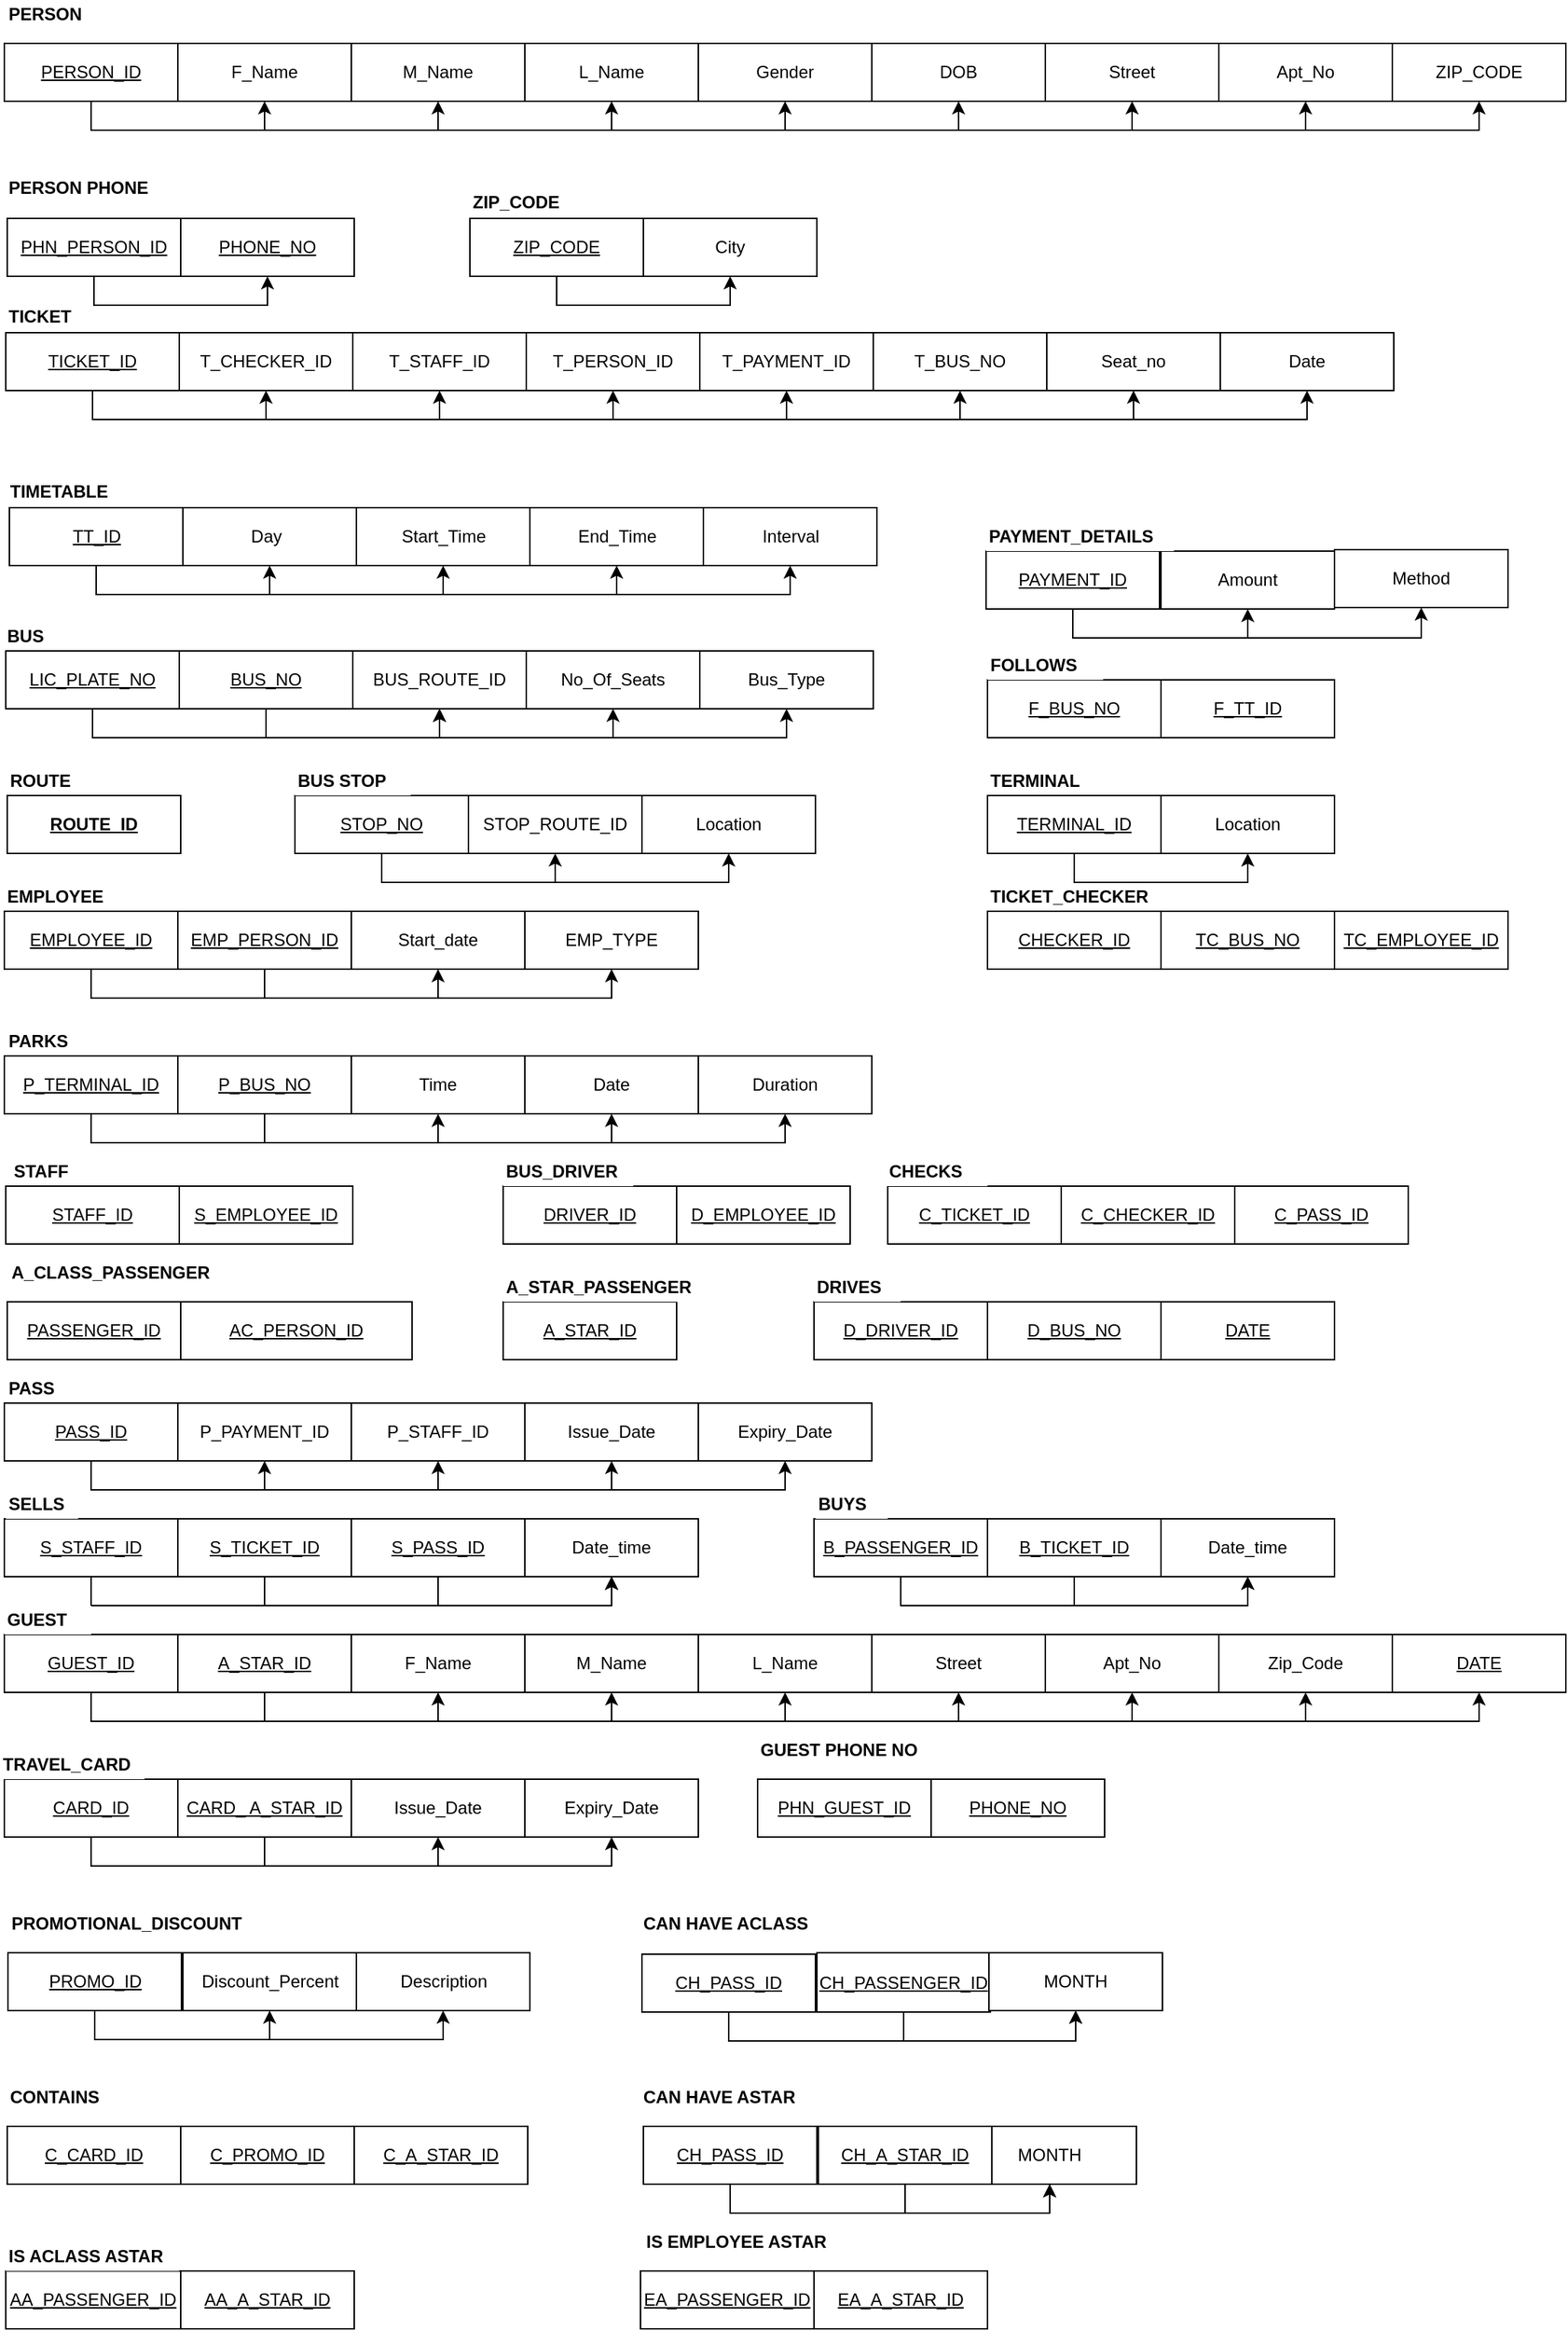 <mxfile version="15.9.1" type="google"><diagram id="pSgGivLrZVacOIzGKeqV" name="Page-1"><mxGraphModel dx="946" dy="1746" grid="1" gridSize="10" guides="1" tooltips="1" connect="1" arrows="1" fold="1" page="1" pageScale="1" pageWidth="850" pageHeight="1100" math="0" shadow="0"><root><mxCell id="0"/><mxCell id="1" parent="0"/><mxCell id="BoG3sCU41uk9Ap2jwK13-1" style="edgeStyle=orthogonalEdgeStyle;rounded=0;orthogonalLoop=1;jettySize=auto;html=1;exitX=0.5;exitY=1;exitDx=0;exitDy=0;entryX=0.5;entryY=1;entryDx=0;entryDy=0;" edge="1" parent="1" source="Aq1FGEyEWM6wn0gCXYSe-9" target="Aq1FGEyEWM6wn0gCXYSe-10"><mxGeometry relative="1" as="geometry"/></mxCell><mxCell id="BoG3sCU41uk9Ap2jwK13-2" style="edgeStyle=orthogonalEdgeStyle;rounded=0;orthogonalLoop=1;jettySize=auto;html=1;exitX=0.5;exitY=1;exitDx=0;exitDy=0;entryX=0.5;entryY=1;entryDx=0;entryDy=0;" edge="1" parent="1" source="Aq1FGEyEWM6wn0gCXYSe-9" target="Aq1FGEyEWM6wn0gCXYSe-11"><mxGeometry relative="1" as="geometry"/></mxCell><mxCell id="BoG3sCU41uk9Ap2jwK13-3" style="edgeStyle=orthogonalEdgeStyle;rounded=0;orthogonalLoop=1;jettySize=auto;html=1;exitX=0.5;exitY=1;exitDx=0;exitDy=0;entryX=0.5;entryY=1;entryDx=0;entryDy=0;" edge="1" parent="1" source="Aq1FGEyEWM6wn0gCXYSe-9" target="Aq1FGEyEWM6wn0gCXYSe-12"><mxGeometry relative="1" as="geometry"/></mxCell><mxCell id="BoG3sCU41uk9Ap2jwK13-4" style="edgeStyle=orthogonalEdgeStyle;rounded=0;orthogonalLoop=1;jettySize=auto;html=1;exitX=0.5;exitY=1;exitDx=0;exitDy=0;entryX=0.5;entryY=1;entryDx=0;entryDy=0;" edge="1" parent="1" source="Aq1FGEyEWM6wn0gCXYSe-9" target="Aq1FGEyEWM6wn0gCXYSe-13"><mxGeometry relative="1" as="geometry"/></mxCell><mxCell id="BoG3sCU41uk9Ap2jwK13-5" style="edgeStyle=orthogonalEdgeStyle;rounded=0;orthogonalLoop=1;jettySize=auto;html=1;exitX=0.5;exitY=1;exitDx=0;exitDy=0;entryX=0.5;entryY=1;entryDx=0;entryDy=0;" edge="1" parent="1" source="Aq1FGEyEWM6wn0gCXYSe-9" target="Aq1FGEyEWM6wn0gCXYSe-14"><mxGeometry relative="1" as="geometry"/></mxCell><mxCell id="BoG3sCU41uk9Ap2jwK13-6" style="edgeStyle=orthogonalEdgeStyle;rounded=0;orthogonalLoop=1;jettySize=auto;html=1;exitX=0.5;exitY=1;exitDx=0;exitDy=0;entryX=0.5;entryY=1;entryDx=0;entryDy=0;" edge="1" parent="1" source="Aq1FGEyEWM6wn0gCXYSe-9" target="Aq1FGEyEWM6wn0gCXYSe-16"><mxGeometry relative="1" as="geometry"/></mxCell><mxCell id="BoG3sCU41uk9Ap2jwK13-7" style="edgeStyle=orthogonalEdgeStyle;rounded=0;orthogonalLoop=1;jettySize=auto;html=1;exitX=0.5;exitY=1;exitDx=0;exitDy=0;entryX=0.5;entryY=1;entryDx=0;entryDy=0;" edge="1" parent="1" source="Aq1FGEyEWM6wn0gCXYSe-9" target="Aq1FGEyEWM6wn0gCXYSe-17"><mxGeometry relative="1" as="geometry"/></mxCell><mxCell id="Aq1FGEyEWM6wn0gCXYSe-9" value="&lt;u&gt;PERSON_ID&lt;/u&gt;" style="rounded=0;whiteSpace=wrap;html=1;fillColor=default;strokeColor=default;fontColor=default;" parent="1" vertex="1"><mxGeometry x="80" y="-80" width="120" height="40" as="geometry"/></mxCell><mxCell id="Aq1FGEyEWM6wn0gCXYSe-10" value="F_Name" style="rounded=0;whiteSpace=wrap;html=1;" parent="1" vertex="1"><mxGeometry x="200" y="-80" width="120" height="40" as="geometry"/></mxCell><mxCell id="Aq1FGEyEWM6wn0gCXYSe-11" value="&lt;span&gt;M_Name&lt;/span&gt;" style="rounded=0;whiteSpace=wrap;html=1;" parent="1" vertex="1"><mxGeometry x="320" y="-80" width="120" height="40" as="geometry"/></mxCell><mxCell id="Aq1FGEyEWM6wn0gCXYSe-12" value="&lt;span&gt;L_Name&lt;/span&gt;" style="rounded=0;whiteSpace=wrap;html=1;" parent="1" vertex="1"><mxGeometry x="440" y="-80" width="120" height="40" as="geometry"/></mxCell><mxCell id="Aq1FGEyEWM6wn0gCXYSe-13" value="Gender" style="rounded=0;whiteSpace=wrap;html=1;" parent="1" vertex="1"><mxGeometry x="560" y="-80" width="120" height="40" as="geometry"/></mxCell><mxCell id="Aq1FGEyEWM6wn0gCXYSe-14" value="DOB" style="rounded=0;whiteSpace=wrap;html=1;" parent="1" vertex="1"><mxGeometry x="680" y="-80" width="120" height="40" as="geometry"/></mxCell><mxCell id="Aq1FGEyEWM6wn0gCXYSe-15" value="&lt;b&gt;PERSON&lt;/b&gt;" style="text;html=1;align=left;verticalAlign=middle;resizable=0;points=[];autosize=1;strokeColor=none;fillColor=none;fontColor=default;" parent="1" vertex="1"><mxGeometry x="81" y="-110" width="70" height="20" as="geometry"/></mxCell><mxCell id="Aq1FGEyEWM6wn0gCXYSe-16" value="Street" style="rounded=0;whiteSpace=wrap;html=1;" parent="1" vertex="1"><mxGeometry x="800" y="-80" width="120" height="40" as="geometry"/></mxCell><mxCell id="Aq1FGEyEWM6wn0gCXYSe-17" value="Apt_No" style="rounded=0;whiteSpace=wrap;html=1;" parent="1" vertex="1"><mxGeometry x="920" y="-80" width="120" height="40" as="geometry"/></mxCell><mxCell id="Aq1FGEyEWM6wn0gCXYSe-18" value="City" style="rounded=0;whiteSpace=wrap;html=1;" parent="1" vertex="1"><mxGeometry x="522" y="41" width="120" height="40" as="geometry"/></mxCell><mxCell id="BoG3sCU41uk9Ap2jwK13-11" style="edgeStyle=orthogonalEdgeStyle;rounded=0;orthogonalLoop=1;jettySize=auto;html=1;exitX=0.5;exitY=1;exitDx=0;exitDy=0;entryX=0.5;entryY=1;entryDx=0;entryDy=0;" edge="1" parent="1" source="Aq1FGEyEWM6wn0gCXYSe-20" target="Aq1FGEyEWM6wn0gCXYSe-18"><mxGeometry relative="1" as="geometry"/></mxCell><mxCell id="Aq1FGEyEWM6wn0gCXYSe-20" value="&lt;u&gt;ZIP_CODE&lt;/u&gt;" style="rounded=0;whiteSpace=wrap;html=1;" parent="1" vertex="1"><mxGeometry x="402" y="41" width="120" height="40" as="geometry"/></mxCell><mxCell id="BoG3sCU41uk9Ap2jwK13-12" style="edgeStyle=orthogonalEdgeStyle;rounded=0;orthogonalLoop=1;jettySize=auto;html=1;exitX=0.5;exitY=1;exitDx=0;exitDy=0;entryX=0.5;entryY=1;entryDx=0;entryDy=0;" edge="1" parent="1" source="Aq1FGEyEWM6wn0gCXYSe-26" target="Aq1FGEyEWM6wn0gCXYSe-40"><mxGeometry relative="1" as="geometry"/></mxCell><mxCell id="BoG3sCU41uk9Ap2jwK13-13" style="edgeStyle=orthogonalEdgeStyle;rounded=0;orthogonalLoop=1;jettySize=auto;html=1;exitX=0.5;exitY=1;exitDx=0;exitDy=0;entryX=0.5;entryY=1;entryDx=0;entryDy=0;" edge="1" parent="1" source="Aq1FGEyEWM6wn0gCXYSe-26" target="Aq1FGEyEWM6wn0gCXYSe-46"><mxGeometry relative="1" as="geometry"/></mxCell><mxCell id="BoG3sCU41uk9Ap2jwK13-14" style="edgeStyle=orthogonalEdgeStyle;rounded=0;orthogonalLoop=1;jettySize=auto;html=1;exitX=0.5;exitY=1;exitDx=0;exitDy=0;entryX=0.5;entryY=1;entryDx=0;entryDy=0;" edge="1" parent="1" source="Aq1FGEyEWM6wn0gCXYSe-26" target="jUAAEQ4Fa2qsZ0Xb4V-s-13"><mxGeometry relative="1" as="geometry"/></mxCell><mxCell id="BoG3sCU41uk9Ap2jwK13-15" style="edgeStyle=orthogonalEdgeStyle;rounded=0;orthogonalLoop=1;jettySize=auto;html=1;exitX=0.5;exitY=1;exitDx=0;exitDy=0;entryX=0.5;entryY=1;entryDx=0;entryDy=0;" edge="1" parent="1" source="Aq1FGEyEWM6wn0gCXYSe-26" target="Aq1FGEyEWM6wn0gCXYSe-27"><mxGeometry relative="1" as="geometry"/></mxCell><mxCell id="BoG3sCU41uk9Ap2jwK13-16" style="edgeStyle=orthogonalEdgeStyle;rounded=0;orthogonalLoop=1;jettySize=auto;html=1;exitX=0.5;exitY=1;exitDx=0;exitDy=0;entryX=0.5;entryY=1;entryDx=0;entryDy=0;" edge="1" parent="1" source="Aq1FGEyEWM6wn0gCXYSe-26" target="Bdx5hWWCyMdtxgSRA08u-1"><mxGeometry relative="1" as="geometry"/></mxCell><mxCell id="Aq1FGEyEWM6wn0gCXYSe-26" value="&lt;u&gt;TICKET_ID&lt;/u&gt;" style="rounded=0;whiteSpace=wrap;html=1;" parent="1" vertex="1"><mxGeometry x="81" y="120" width="120" height="40" as="geometry"/></mxCell><mxCell id="Aq1FGEyEWM6wn0gCXYSe-27" value="T_PAYMENT_ID" style="rounded=0;whiteSpace=wrap;html=1;" parent="1" vertex="1"><mxGeometry x="561" y="120" width="120" height="40" as="geometry"/></mxCell><mxCell id="Aq1FGEyEWM6wn0gCXYSe-33" value="Seat_no" style="rounded=0;whiteSpace=wrap;html=1;" parent="1" vertex="1"><mxGeometry x="801" y="120" width="120" height="40" as="geometry"/></mxCell><mxCell id="Aq1FGEyEWM6wn0gCXYSe-34" value="&lt;b&gt;TICKET&lt;/b&gt;" style="text;html=1;align=left;verticalAlign=middle;resizable=0;points=[];autosize=1;strokeColor=none;fillColor=none;fontColor=default;" parent="1" vertex="1"><mxGeometry x="81" y="99" width="60" height="20" as="geometry"/></mxCell><mxCell id="Aq1FGEyEWM6wn0gCXYSe-40" value="T_CHECKER_ID" style="rounded=0;whiteSpace=wrap;html=1;fillColor=default;strokeColor=default;fontColor=default;" parent="1" vertex="1"><mxGeometry x="201" y="120" width="120" height="40" as="geometry"/></mxCell><mxCell id="Aq1FGEyEWM6wn0gCXYSe-46" value="T_STAFF_ID" style="rounded=0;whiteSpace=wrap;html=1;" parent="1" vertex="1"><mxGeometry x="321" y="120" width="120" height="40" as="geometry"/></mxCell><mxCell id="BoG3sCU41uk9Ap2jwK13-22" style="edgeStyle=orthogonalEdgeStyle;rounded=0;orthogonalLoop=1;jettySize=auto;html=1;exitX=0.5;exitY=1;exitDx=0;exitDy=0;entryX=0.5;entryY=1;entryDx=0;entryDy=0;" edge="1" parent="1" source="Aq1FGEyEWM6wn0gCXYSe-51" target="Aq1FGEyEWM6wn0gCXYSe-52"><mxGeometry relative="1" as="geometry"/></mxCell><mxCell id="BoG3sCU41uk9Ap2jwK13-23" style="edgeStyle=orthogonalEdgeStyle;rounded=0;orthogonalLoop=1;jettySize=auto;html=1;exitX=0.5;exitY=1;exitDx=0;exitDy=0;entryX=0.5;entryY=1;entryDx=0;entryDy=0;" edge="1" parent="1" source="Aq1FGEyEWM6wn0gCXYSe-51" target="Aq1FGEyEWM6wn0gCXYSe-53"><mxGeometry relative="1" as="geometry"/></mxCell><mxCell id="BoG3sCU41uk9Ap2jwK13-24" style="edgeStyle=orthogonalEdgeStyle;rounded=0;orthogonalLoop=1;jettySize=auto;html=1;exitX=0.5;exitY=1;exitDx=0;exitDy=0;entryX=0.5;entryY=1;entryDx=0;entryDy=0;" edge="1" parent="1" source="Aq1FGEyEWM6wn0gCXYSe-51" target="Aq1FGEyEWM6wn0gCXYSe-54"><mxGeometry relative="1" as="geometry"/></mxCell><mxCell id="BoG3sCU41uk9Ap2jwK13-25" style="edgeStyle=orthogonalEdgeStyle;rounded=0;orthogonalLoop=1;jettySize=auto;html=1;exitX=0.5;exitY=1;exitDx=0;exitDy=0;entryX=0.5;entryY=1;entryDx=0;entryDy=0;" edge="1" parent="1" source="Aq1FGEyEWM6wn0gCXYSe-51" target="Aq1FGEyEWM6wn0gCXYSe-55"><mxGeometry relative="1" as="geometry"/></mxCell><mxCell id="Aq1FGEyEWM6wn0gCXYSe-51" value="&lt;u&gt;TT_ID&lt;/u&gt;" style="rounded=0;whiteSpace=wrap;html=1;" parent="1" vertex="1"><mxGeometry x="83.5" y="241" width="120" height="40" as="geometry"/></mxCell><mxCell id="Aq1FGEyEWM6wn0gCXYSe-52" value="Day&lt;span style=&quot;white-space: pre&quot;&gt;&#9;&lt;/span&gt;" style="rounded=0;whiteSpace=wrap;html=1;" parent="1" vertex="1"><mxGeometry x="203.5" y="241" width="120" height="40" as="geometry"/></mxCell><mxCell id="Aq1FGEyEWM6wn0gCXYSe-53" value="Start_Time" style="rounded=0;whiteSpace=wrap;html=1;" parent="1" vertex="1"><mxGeometry x="323.5" y="241" width="120" height="40" as="geometry"/></mxCell><mxCell id="Aq1FGEyEWM6wn0gCXYSe-54" value="End_Time" style="rounded=0;whiteSpace=wrap;html=1;" parent="1" vertex="1"><mxGeometry x="443.5" y="241" width="120" height="40" as="geometry"/></mxCell><mxCell id="Aq1FGEyEWM6wn0gCXYSe-55" value="Interval" style="rounded=0;whiteSpace=wrap;html=1;" parent="1" vertex="1"><mxGeometry x="563.5" y="241" width="120" height="40" as="geometry"/></mxCell><mxCell id="Aq1FGEyEWM6wn0gCXYSe-56" value="&lt;b&gt;TIMETABLE&lt;/b&gt;" style="text;html=1;align=left;verticalAlign=middle;resizable=0;points=[];autosize=1;strokeColor=none;fillColor=none;fontColor=default;" parent="1" vertex="1"><mxGeometry x="82" y="220" width="80" height="20" as="geometry"/></mxCell><mxCell id="Aq1FGEyEWM6wn0gCXYSe-57" value="&lt;b&gt;&lt;u&gt;ROUTE_ID&lt;/u&gt;&lt;/b&gt;" style="rounded=0;whiteSpace=wrap;html=1;" parent="1" vertex="1"><mxGeometry x="82" y="440" width="120" height="40" as="geometry"/></mxCell><mxCell id="BoG3sCU41uk9Ap2jwK13-32" style="edgeStyle=orthogonalEdgeStyle;rounded=0;orthogonalLoop=1;jettySize=auto;html=1;exitX=0.5;exitY=1;exitDx=0;exitDy=0;entryX=0.5;entryY=1;entryDx=0;entryDy=0;" edge="1" parent="1" source="Aq1FGEyEWM6wn0gCXYSe-60" target="Aq1FGEyEWM6wn0gCXYSe-61"><mxGeometry relative="1" as="geometry"/></mxCell><mxCell id="BoG3sCU41uk9Ap2jwK13-33" style="edgeStyle=orthogonalEdgeStyle;rounded=0;orthogonalLoop=1;jettySize=auto;html=1;exitX=0.5;exitY=1;exitDx=0;exitDy=0;entryX=0.5;entryY=1;entryDx=0;entryDy=0;" edge="1" parent="1" source="Aq1FGEyEWM6wn0gCXYSe-60" target="Aq1FGEyEWM6wn0gCXYSe-64"><mxGeometry relative="1" as="geometry"/></mxCell><mxCell id="Aq1FGEyEWM6wn0gCXYSe-60" value="&lt;u&gt;STOP_NO&lt;/u&gt;" style="rounded=0;whiteSpace=wrap;html=1;fillColor=default;strokeColor=default;fontColor=default;" parent="1" vertex="1"><mxGeometry x="281" y="440" width="120" height="40" as="geometry"/></mxCell><mxCell id="Aq1FGEyEWM6wn0gCXYSe-61" value="STOP_ROUTE_ID" style="rounded=0;whiteSpace=wrap;html=1;fillColor=default;strokeColor=default;fontColor=default;" parent="1" vertex="1"><mxGeometry x="401" y="440" width="120" height="40" as="geometry"/></mxCell><mxCell id="Aq1FGEyEWM6wn0gCXYSe-62" value="&lt;b&gt;ROUTE&lt;/b&gt;" style="text;html=1;align=left;verticalAlign=middle;resizable=0;points=[];autosize=1;strokeColor=none;fillColor=none;fontColor=default;" parent="1" vertex="1"><mxGeometry x="82" y="420" width="60" height="20" as="geometry"/></mxCell><mxCell id="Aq1FGEyEWM6wn0gCXYSe-63" value="&lt;b&gt;BUS STOP&lt;/b&gt;" style="text;html=1;align=left;verticalAlign=middle;resizable=0;points=[];autosize=1;strokeColor=none;fillColor=default;fontColor=default;" parent="1" vertex="1"><mxGeometry x="281" y="420" width="80" height="20" as="geometry"/></mxCell><mxCell id="Aq1FGEyEWM6wn0gCXYSe-64" value="Location" style="rounded=0;whiteSpace=wrap;html=1;fillColor=default;strokeColor=default;fontColor=default;" parent="1" vertex="1"><mxGeometry x="521" y="440" width="120" height="40" as="geometry"/></mxCell><mxCell id="BoG3sCU41uk9Ap2jwK13-28" style="edgeStyle=orthogonalEdgeStyle;rounded=0;orthogonalLoop=1;jettySize=auto;html=1;exitX=0.5;exitY=1;exitDx=0;exitDy=0;entryX=0.5;entryY=1;entryDx=0;entryDy=0;" edge="1" parent="1" source="Aq1FGEyEWM6wn0gCXYSe-69" target="Aq1FGEyEWM6wn0gCXYSe-71"><mxGeometry relative="1" as="geometry"/></mxCell><mxCell id="BoG3sCU41uk9Ap2jwK13-30" style="edgeStyle=orthogonalEdgeStyle;rounded=0;orthogonalLoop=1;jettySize=auto;html=1;exitX=0.5;exitY=1;exitDx=0;exitDy=0;entryX=0.5;entryY=1;entryDx=0;entryDy=0;" edge="1" parent="1" source="Aq1FGEyEWM6wn0gCXYSe-69" target="Aq1FGEyEWM6wn0gCXYSe-72"><mxGeometry relative="1" as="geometry"/></mxCell><mxCell id="Aq1FGEyEWM6wn0gCXYSe-69" value="LIC_PLATE_NO" style="rounded=0;whiteSpace=wrap;html=1;fontStyle=4" parent="1" vertex="1"><mxGeometry x="81" y="340" width="120" height="40" as="geometry"/></mxCell><mxCell id="Aq1FGEyEWM6wn0gCXYSe-71" value="BUS_ROUTE_ID" style="rounded=0;whiteSpace=wrap;html=1;fillColor=default;strokeColor=default;fontColor=default;" parent="1" vertex="1"><mxGeometry x="321" y="340" width="120" height="40" as="geometry"/></mxCell><mxCell id="Aq1FGEyEWM6wn0gCXYSe-72" value="No_Of_Seats" style="rounded=0;whiteSpace=wrap;html=1;fillColor=default;strokeColor=default;fontColor=default;" parent="1" vertex="1"><mxGeometry x="441" y="340" width="120" height="40" as="geometry"/></mxCell><mxCell id="Aq1FGEyEWM6wn0gCXYSe-73" value="&lt;b&gt;BUS&lt;/b&gt;" style="text;html=1;align=left;verticalAlign=middle;resizable=0;points=[];autosize=1;strokeColor=none;fillColor=none;fontColor=default;" parent="1" vertex="1"><mxGeometry x="80" y="320" width="40" height="20" as="geometry"/></mxCell><mxCell id="Aq1FGEyEWM6wn0gCXYSe-74" value="Bus_Type" style="rounded=0;whiteSpace=wrap;html=1;fillColor=default;strokeColor=default;fontColor=default;" parent="1" vertex="1"><mxGeometry x="561" y="340" width="120" height="40" as="geometry"/></mxCell><mxCell id="BoG3sCU41uk9Ap2jwK13-34" style="edgeStyle=orthogonalEdgeStyle;rounded=0;orthogonalLoop=1;jettySize=auto;html=1;exitX=0.5;exitY=1;exitDx=0;exitDy=0;entryX=0.5;entryY=1;entryDx=0;entryDy=0;" edge="1" parent="1" source="Aq1FGEyEWM6wn0gCXYSe-76" target="Aq1FGEyEWM6wn0gCXYSe-77"><mxGeometry relative="1" as="geometry"/></mxCell><mxCell id="Aq1FGEyEWM6wn0gCXYSe-76" value="&lt;u&gt;TERMINAL_ID&lt;/u&gt;" style="rounded=0;whiteSpace=wrap;html=1;" parent="1" vertex="1"><mxGeometry x="760" y="440" width="120" height="40" as="geometry"/></mxCell><mxCell id="Aq1FGEyEWM6wn0gCXYSe-77" value="Location" style="rounded=0;whiteSpace=wrap;html=1;" parent="1" vertex="1"><mxGeometry x="880" y="440" width="120" height="40" as="geometry"/></mxCell><mxCell id="Aq1FGEyEWM6wn0gCXYSe-78" value="&lt;u&gt;DRIVER_ID&lt;/u&gt;" style="rounded=0;whiteSpace=wrap;html=1;fillColor=default;strokeColor=default;fontColor=default;" parent="1" vertex="1"><mxGeometry x="425" y="710" width="120" height="40" as="geometry"/></mxCell><mxCell id="Aq1FGEyEWM6wn0gCXYSe-79" value="&lt;b&gt;TERMINAL&lt;/b&gt;" style="text;html=1;align=left;verticalAlign=middle;resizable=0;points=[];autosize=1;strokeColor=none;fillColor=none;fontColor=default;" parent="1" vertex="1"><mxGeometry x="760" y="420" width="80" height="20" as="geometry"/></mxCell><mxCell id="Aq1FGEyEWM6wn0gCXYSe-80" value="&lt;b&gt;BUS_DRIVER&lt;/b&gt;" style="text;html=1;align=left;verticalAlign=middle;resizable=0;points=[];autosize=1;strokeColor=none;fillColor=default;fontColor=default;" parent="1" vertex="1"><mxGeometry x="425" y="690" width="90" height="20" as="geometry"/></mxCell><mxCell id="Aq1FGEyEWM6wn0gCXYSe-81" value="&lt;u&gt;D_EMPLOYEE_ID&lt;/u&gt;" style="rounded=0;whiteSpace=wrap;html=1;fillColor=default;strokeColor=default;fontColor=default;" parent="1" vertex="1"><mxGeometry x="545" y="710" width="120" height="40" as="geometry"/></mxCell><mxCell id="Aq1FGEyEWM6wn0gCXYSe-82" value="Start_date" style="rounded=0;whiteSpace=wrap;html=1;fillColor=default;strokeColor=default;fontColor=default;" parent="1" vertex="1"><mxGeometry x="320" y="520" width="120" height="40" as="geometry"/></mxCell><mxCell id="Aq1FGEyEWM6wn0gCXYSe-83" value="&lt;b&gt;EMPLOYEE&lt;/b&gt;" style="text;html=1;align=left;verticalAlign=middle;resizable=0;points=[];autosize=1;strokeColor=none;fillColor=default;fontColor=default;" parent="1" vertex="1"><mxGeometry x="80" y="500" width="80" height="20" as="geometry"/></mxCell><mxCell id="BoG3sCU41uk9Ap2jwK13-38" style="edgeStyle=orthogonalEdgeStyle;rounded=0;orthogonalLoop=1;jettySize=auto;html=1;exitX=0.5;exitY=1;exitDx=0;exitDy=0;entryX=0.5;entryY=1;entryDx=0;entryDy=0;" edge="1" parent="1" source="Aq1FGEyEWM6wn0gCXYSe-86" target="Aq1FGEyEWM6wn0gCXYSe-82"><mxGeometry relative="1" as="geometry"/></mxCell><mxCell id="Aq1FGEyEWM6wn0gCXYSe-86" value="&lt;u&gt;EMPLOYEE_ID&lt;/u&gt;" style="rounded=0;whiteSpace=wrap;html=1;fillColor=default;strokeColor=default;fontColor=default;" parent="1" vertex="1"><mxGeometry x="80" y="520" width="120" height="40" as="geometry"/></mxCell><mxCell id="Aq1FGEyEWM6wn0gCXYSe-87" value="EMP_TYPE" style="rounded=0;whiteSpace=wrap;html=1;fillColor=default;strokeColor=default;fontColor=default;" parent="1" vertex="1"><mxGeometry x="440" y="520" width="120" height="40" as="geometry"/></mxCell><mxCell id="Aq1FGEyEWM6wn0gCXYSe-88" value="&lt;u&gt;CHECKER_ID&lt;/u&gt;" style="rounded=0;whiteSpace=wrap;html=1;" parent="1" vertex="1"><mxGeometry x="760" y="520" width="120" height="40" as="geometry"/></mxCell><mxCell id="Aq1FGEyEWM6wn0gCXYSe-89" value="&lt;b&gt;TICKET_CHECKER&lt;/b&gt;" style="text;html=1;align=left;verticalAlign=middle;resizable=0;points=[];autosize=1;strokeColor=none;fillColor=none;fontColor=default;" parent="1" vertex="1"><mxGeometry x="760" y="500" width="120" height="20" as="geometry"/></mxCell><mxCell id="Aq1FGEyEWM6wn0gCXYSe-90" value="&lt;u&gt;TC_BUS_NO&lt;/u&gt;" style="rounded=0;whiteSpace=wrap;html=1;fillColor=default;strokeColor=default;fontColor=default;" parent="1" vertex="1"><mxGeometry x="880" y="520" width="120" height="40" as="geometry"/></mxCell><mxCell id="Aq1FGEyEWM6wn0gCXYSe-91" value="&lt;u&gt;TC_EMPLOYEE_ID&lt;/u&gt;" style="rounded=0;whiteSpace=wrap;html=1;fillColor=default;strokeColor=default;fontColor=default;" parent="1" vertex="1"><mxGeometry x="1000" y="520" width="120" height="40" as="geometry"/></mxCell><mxCell id="Aq1FGEyEWM6wn0gCXYSe-92" value="&lt;u&gt;STAFF_ID&lt;/u&gt;" style="rounded=0;whiteSpace=wrap;html=1;fillColor=default;strokeColor=default;fontColor=default;" parent="1" vertex="1"><mxGeometry x="81" y="710" width="120" height="40" as="geometry"/></mxCell><mxCell id="Aq1FGEyEWM6wn0gCXYSe-93" value="&lt;b&gt;STAFF&lt;/b&gt;" style="text;html=1;align=center;verticalAlign=middle;resizable=0;points=[];autosize=1;strokeColor=none;fillColor=none;fontColor=default;" parent="1" vertex="1"><mxGeometry x="80" y="690" width="50" height="20" as="geometry"/></mxCell><mxCell id="Aq1FGEyEWM6wn0gCXYSe-94" value="&lt;u&gt;S_EMPLOYEE_ID&lt;/u&gt;" style="rounded=0;whiteSpace=wrap;html=1;fillColor=default;strokeColor=default;fontColor=default;" parent="1" vertex="1"><mxGeometry x="201" y="710" width="120" height="40" as="geometry"/></mxCell><mxCell id="BoG3sCU41uk9Ap2jwK13-40" style="edgeStyle=orthogonalEdgeStyle;rounded=0;orthogonalLoop=1;jettySize=auto;html=1;exitX=0.5;exitY=1;exitDx=0;exitDy=0;entryX=0.5;entryY=1;entryDx=0;entryDy=0;" edge="1" parent="1" source="Aq1FGEyEWM6wn0gCXYSe-98" target="jUAAEQ4Fa2qsZ0Xb4V-s-8"><mxGeometry relative="1" as="geometry"/></mxCell><mxCell id="BoG3sCU41uk9Ap2jwK13-41" style="edgeStyle=orthogonalEdgeStyle;rounded=0;orthogonalLoop=1;jettySize=auto;html=1;exitX=0.5;exitY=1;exitDx=0;exitDy=0;entryX=0.5;entryY=1;entryDx=0;entryDy=0;" edge="1" parent="1" source="Aq1FGEyEWM6wn0gCXYSe-98" target="Aq1FGEyEWM6wn0gCXYSe-113"><mxGeometry relative="1" as="geometry"/></mxCell><mxCell id="BoG3sCU41uk9Ap2jwK13-42" style="edgeStyle=orthogonalEdgeStyle;rounded=0;orthogonalLoop=1;jettySize=auto;html=1;exitX=0.5;exitY=1;exitDx=0;exitDy=0;entryX=0.5;entryY=1;entryDx=0;entryDy=0;" edge="1" parent="1" source="Aq1FGEyEWM6wn0gCXYSe-98" target="Aq1FGEyEWM6wn0gCXYSe-99"><mxGeometry relative="1" as="geometry"/></mxCell><mxCell id="BoG3sCU41uk9Ap2jwK13-43" style="edgeStyle=orthogonalEdgeStyle;rounded=0;orthogonalLoop=1;jettySize=auto;html=1;exitX=0.5;exitY=1;exitDx=0;exitDy=0;entryX=0.5;entryY=1;entryDx=0;entryDy=0;" edge="1" parent="1" source="Aq1FGEyEWM6wn0gCXYSe-98" target="Aq1FGEyEWM6wn0gCXYSe-100"><mxGeometry relative="1" as="geometry"/></mxCell><mxCell id="Aq1FGEyEWM6wn0gCXYSe-98" value="&lt;u&gt;PASS_ID&lt;/u&gt;" style="rounded=0;whiteSpace=wrap;html=1;" parent="1" vertex="1"><mxGeometry x="80" y="860" width="120" height="40" as="geometry"/></mxCell><mxCell id="Aq1FGEyEWM6wn0gCXYSe-99" value="Issue_Date" style="rounded=0;whiteSpace=wrap;html=1;fillColor=default;strokeColor=default;fontColor=default;" parent="1" vertex="1"><mxGeometry x="440" y="860" width="120" height="40" as="geometry"/></mxCell><mxCell id="Aq1FGEyEWM6wn0gCXYSe-100" value="Expiry_Date" style="rounded=0;whiteSpace=wrap;html=1;fillColor=default;strokeColor=default;fontColor=default;" parent="1" vertex="1"><mxGeometry x="560" y="860" width="120" height="40" as="geometry"/></mxCell><mxCell id="Aq1FGEyEWM6wn0gCXYSe-103" value="&lt;u&gt;PASSENGER_ID&lt;/u&gt;" style="rounded=0;whiteSpace=wrap;html=1;" parent="1" vertex="1"><mxGeometry x="82" y="790" width="120" height="40" as="geometry"/></mxCell><mxCell id="Aq1FGEyEWM6wn0gCXYSe-104" value="&lt;b&gt;PASS&lt;/b&gt;" style="text;html=1;align=left;verticalAlign=middle;resizable=0;points=[];autosize=1;strokeColor=none;fillColor=none;fontColor=default;" parent="1" vertex="1"><mxGeometry x="81" y="840" width="50" height="20" as="geometry"/></mxCell><mxCell id="Aq1FGEyEWM6wn0gCXYSe-105" value="&lt;b&gt;A_CLASS_PASSENGER&lt;/b&gt;" style="text;html=1;align=left;verticalAlign=middle;resizable=0;points=[];autosize=1;strokeColor=none;fillColor=none;fontColor=default;" parent="1" vertex="1"><mxGeometry x="82.5" y="760" width="150" height="20" as="geometry"/></mxCell><mxCell id="Aq1FGEyEWM6wn0gCXYSe-113" value="P_STAFF_ID" style="rounded=0;whiteSpace=wrap;html=1;fillColor=default;strokeColor=default;fontColor=default;" parent="1" vertex="1"><mxGeometry x="320" y="860" width="120" height="40" as="geometry"/></mxCell><mxCell id="Aq1FGEyEWM6wn0gCXYSe-115" value="&lt;u&gt;AC_PERSON_ID&lt;/u&gt;" style="rounded=0;whiteSpace=wrap;html=1;fillColor=default;strokeColor=default;fontColor=default;" parent="1" vertex="1"><mxGeometry x="202" y="790" width="160" height="40" as="geometry"/></mxCell><mxCell id="BoG3sCU41uk9Ap2jwK13-26" style="edgeStyle=orthogonalEdgeStyle;rounded=0;orthogonalLoop=1;jettySize=auto;html=1;exitX=0.5;exitY=1;exitDx=0;exitDy=0;entryX=0.5;entryY=1;entryDx=0;entryDy=0;" edge="1" parent="1" source="Aq1FGEyEWM6wn0gCXYSe-119" target="Aq1FGEyEWM6wn0gCXYSe-120"><mxGeometry relative="1" as="geometry"/></mxCell><mxCell id="BoG3sCU41uk9Ap2jwK13-27" style="edgeStyle=orthogonalEdgeStyle;rounded=0;orthogonalLoop=1;jettySize=auto;html=1;exitX=0.5;exitY=1;exitDx=0;exitDy=0;entryX=0.5;entryY=1;entryDx=0;entryDy=0;" edge="1" parent="1" source="Aq1FGEyEWM6wn0gCXYSe-119" target="jUAAEQ4Fa2qsZ0Xb4V-s-12"><mxGeometry relative="1" as="geometry"/></mxCell><mxCell id="Aq1FGEyEWM6wn0gCXYSe-119" value="&lt;u&gt;PAYMENT_ID&lt;/u&gt;" style="rounded=0;whiteSpace=wrap;html=1;fillColor=default;strokeColor=default;fontColor=default;" parent="1" vertex="1"><mxGeometry x="759" y="271" width="120" height="40" as="geometry"/></mxCell><mxCell id="Aq1FGEyEWM6wn0gCXYSe-120" value="Amount" style="rounded=0;whiteSpace=wrap;html=1;fillColor=default;strokeColor=default;fontColor=default;" parent="1" vertex="1"><mxGeometry x="880" y="271" width="120" height="40" as="geometry"/></mxCell><mxCell id="Aq1FGEyEWM6wn0gCXYSe-121" value="&lt;b&gt;PAYMENT_DETAILS&lt;/b&gt;" style="text;html=1;align=left;verticalAlign=middle;resizable=0;points=[];autosize=1;strokeColor=none;fillColor=default;fontColor=default;" parent="1" vertex="1"><mxGeometry x="759" y="251" width="130" height="20" as="geometry"/></mxCell><mxCell id="Aq1FGEyEWM6wn0gCXYSe-123" value="&lt;u&gt;A_STAR_ID&lt;/u&gt;" style="rounded=0;whiteSpace=wrap;html=1;fillColor=default;strokeColor=default;fontColor=default;" parent="1" vertex="1"><mxGeometry x="425" y="790" width="120" height="40" as="geometry"/></mxCell><mxCell id="Aq1FGEyEWM6wn0gCXYSe-124" value="&lt;b&gt;A_STAR_PASSENGER&lt;/b&gt;" style="text;html=1;align=left;verticalAlign=middle;resizable=0;points=[];autosize=1;strokeColor=none;fillColor=default;fontColor=default;" parent="1" vertex="1"><mxGeometry x="425" y="770" width="140" height="20" as="geometry"/></mxCell><mxCell id="BoG3sCU41uk9Ap2jwK13-44" style="edgeStyle=orthogonalEdgeStyle;rounded=0;orthogonalLoop=1;jettySize=auto;html=1;exitX=0.5;exitY=1;exitDx=0;exitDy=0;entryX=0.5;entryY=1;entryDx=0;entryDy=0;" edge="1" parent="1" source="Aq1FGEyEWM6wn0gCXYSe-126" target="Aq1FGEyEWM6wn0gCXYSe-132"><mxGeometry relative="1" as="geometry"/></mxCell><mxCell id="Aq1FGEyEWM6wn0gCXYSe-126" value="&lt;u&gt;S_STAFF_ID&lt;/u&gt;" style="rounded=0;whiteSpace=wrap;html=1;fillColor=default;strokeColor=default;fontColor=default;" parent="1" vertex="1"><mxGeometry x="80" y="940" width="120" height="40" as="geometry"/></mxCell><mxCell id="BoG3sCU41uk9Ap2jwK13-46" style="edgeStyle=orthogonalEdgeStyle;rounded=0;orthogonalLoop=1;jettySize=auto;html=1;exitX=0.5;exitY=1;exitDx=0;exitDy=0;entryX=0.5;entryY=1;entryDx=0;entryDy=0;" edge="1" parent="1" source="Aq1FGEyEWM6wn0gCXYSe-128" target="Aq1FGEyEWM6wn0gCXYSe-132"><mxGeometry relative="1" as="geometry"/></mxCell><mxCell id="Aq1FGEyEWM6wn0gCXYSe-128" value="&lt;u&gt;S_PASS_ID&lt;/u&gt;" style="rounded=0;whiteSpace=wrap;html=1;fillColor=default;strokeColor=default;fontColor=default;" parent="1" vertex="1"><mxGeometry x="320" y="940" width="120" height="40" as="geometry"/></mxCell><mxCell id="Aq1FGEyEWM6wn0gCXYSe-129" value="&lt;b&gt;SELLS&lt;/b&gt;" style="text;html=1;align=left;verticalAlign=middle;resizable=0;points=[];autosize=1;strokeColor=none;fillColor=default;fontColor=default;" parent="1" vertex="1"><mxGeometry x="81" y="920" width="50" height="20" as="geometry"/></mxCell><mxCell id="BoG3sCU41uk9Ap2jwK13-45" style="edgeStyle=orthogonalEdgeStyle;rounded=0;orthogonalLoop=1;jettySize=auto;html=1;exitX=0.5;exitY=1;exitDx=0;exitDy=0;entryX=0.5;entryY=1;entryDx=0;entryDy=0;" edge="1" parent="1" source="Aq1FGEyEWM6wn0gCXYSe-131" target="Aq1FGEyEWM6wn0gCXYSe-132"><mxGeometry relative="1" as="geometry"/></mxCell><mxCell id="Aq1FGEyEWM6wn0gCXYSe-131" value="&lt;u&gt;S_TICKET_ID&lt;/u&gt;" style="rounded=0;whiteSpace=wrap;html=1;fillColor=default;strokeColor=default;fontColor=default;" parent="1" vertex="1"><mxGeometry x="200" y="940" width="120" height="40" as="geometry"/></mxCell><mxCell id="Aq1FGEyEWM6wn0gCXYSe-132" value="Date_time" style="rounded=0;whiteSpace=wrap;html=1;fillColor=default;strokeColor=default;fontColor=default;" parent="1" vertex="1"><mxGeometry x="440" y="940" width="120" height="40" as="geometry"/></mxCell><mxCell id="BoG3sCU41uk9Ap2jwK13-47" style="edgeStyle=orthogonalEdgeStyle;rounded=0;orthogonalLoop=1;jettySize=auto;html=1;exitX=0.5;exitY=1;exitDx=0;exitDy=0;entryX=0.5;entryY=1;entryDx=0;entryDy=0;" edge="1" parent="1" source="Aq1FGEyEWM6wn0gCXYSe-134" target="Aq1FGEyEWM6wn0gCXYSe-138"><mxGeometry relative="1" as="geometry"/></mxCell><mxCell id="Aq1FGEyEWM6wn0gCXYSe-134" value="&lt;u&gt;B_PASSENGER_ID&lt;/u&gt;" style="rounded=0;whiteSpace=wrap;html=1;fillColor=default;strokeColor=default;fontColor=default;" parent="1" vertex="1"><mxGeometry x="640" y="940" width="120" height="40" as="geometry"/></mxCell><mxCell id="Aq1FGEyEWM6wn0gCXYSe-135" value="&lt;b&gt;BUYS&lt;/b&gt;" style="text;html=1;align=left;verticalAlign=middle;resizable=0;points=[];autosize=1;strokeColor=none;fillColor=default;fontColor=default;" parent="1" vertex="1"><mxGeometry x="641" y="920" width="50" height="20" as="geometry"/></mxCell><mxCell id="BoG3sCU41uk9Ap2jwK13-48" style="edgeStyle=orthogonalEdgeStyle;rounded=0;orthogonalLoop=1;jettySize=auto;html=1;exitX=0.5;exitY=1;exitDx=0;exitDy=0;entryX=0.5;entryY=1;entryDx=0;entryDy=0;" edge="1" parent="1" source="Aq1FGEyEWM6wn0gCXYSe-137" target="Aq1FGEyEWM6wn0gCXYSe-138"><mxGeometry relative="1" as="geometry"/></mxCell><mxCell id="Aq1FGEyEWM6wn0gCXYSe-137" value="&lt;u&gt;B_TICKET_ID&lt;/u&gt;" style="rounded=0;whiteSpace=wrap;html=1;fillColor=default;strokeColor=default;fontColor=default;" parent="1" vertex="1"><mxGeometry x="760" y="940" width="120" height="40" as="geometry"/></mxCell><mxCell id="Aq1FGEyEWM6wn0gCXYSe-138" value="Date_time" style="rounded=0;whiteSpace=wrap;html=1;fillColor=default;strokeColor=default;fontColor=default;" parent="1" vertex="1"><mxGeometry x="880" y="940" width="120" height="40" as="geometry"/></mxCell><mxCell id="Aq1FGEyEWM6wn0gCXYSe-139" value="&lt;u&gt;C_TICKET_ID&lt;/u&gt;" style="rounded=0;whiteSpace=wrap;html=1;fillColor=default;strokeColor=default;fontColor=default;" parent="1" vertex="1"><mxGeometry x="691" y="710" width="120" height="40" as="geometry"/></mxCell><mxCell id="Aq1FGEyEWM6wn0gCXYSe-140" value="&lt;b&gt;CHECKS&lt;/b&gt;" style="text;html=1;align=left;verticalAlign=middle;resizable=0;points=[];autosize=1;strokeColor=none;fillColor=default;fontColor=default;" parent="1" vertex="1"><mxGeometry x="690" y="690" width="70" height="20" as="geometry"/></mxCell><mxCell id="Aq1FGEyEWM6wn0gCXYSe-141" value="&lt;u&gt;C_CHECKER_ID&lt;/u&gt;" style="rounded=0;whiteSpace=wrap;html=1;fillColor=default;strokeColor=default;fontColor=default;" parent="1" vertex="1"><mxGeometry x="811" y="710" width="120" height="40" as="geometry"/></mxCell><mxCell id="Aq1FGEyEWM6wn0gCXYSe-142" value="&lt;u&gt;C_PASS_ID&lt;/u&gt;" style="rounded=0;whiteSpace=wrap;html=1;fillColor=default;strokeColor=default;fontColor=default;" parent="1" vertex="1"><mxGeometry x="931" y="710" width="120" height="40" as="geometry"/></mxCell><mxCell id="BoG3sCU41uk9Ap2jwK13-62" style="edgeStyle=orthogonalEdgeStyle;rounded=0;orthogonalLoop=1;jettySize=auto;html=1;exitX=0.5;exitY=1;exitDx=0;exitDy=0;entryX=0.5;entryY=1;entryDx=0;entryDy=0;" edge="1" parent="1" source="Aq1FGEyEWM6wn0gCXYSe-145" target="Aq1FGEyEWM6wn0gCXYSe-146"><mxGeometry relative="1" as="geometry"/></mxCell><mxCell id="Aq1FGEyEWM6wn0gCXYSe-145" value="CARD_ID" style="rounded=0;whiteSpace=wrap;html=1;fillColor=default;strokeColor=default;fontColor=default;fontStyle=4" parent="1" vertex="1"><mxGeometry x="80" y="1120" width="120" height="40" as="geometry"/></mxCell><mxCell id="Aq1FGEyEWM6wn0gCXYSe-146" value="Issue_Date" style="rounded=0;whiteSpace=wrap;html=1;fillColor=default;strokeColor=default;fontColor=default;" parent="1" vertex="1"><mxGeometry x="320" y="1120" width="120" height="40" as="geometry"/></mxCell><mxCell id="Aq1FGEyEWM6wn0gCXYSe-147" value="Expiry_Date" style="rounded=0;whiteSpace=wrap;html=1;fillColor=default;strokeColor=default;fontColor=default;" parent="1" vertex="1"><mxGeometry x="440" y="1120" width="120" height="40" as="geometry"/></mxCell><mxCell id="BoG3sCU41uk9Ap2jwK13-56" style="edgeStyle=orthogonalEdgeStyle;rounded=0;orthogonalLoop=1;jettySize=auto;html=1;exitX=0.5;exitY=1;exitDx=0;exitDy=0;entryX=0.5;entryY=1;entryDx=0;entryDy=0;" edge="1" parent="1" source="Aq1FGEyEWM6wn0gCXYSe-151" target="Aq1FGEyEWM6wn0gCXYSe-153"><mxGeometry relative="1" as="geometry"/></mxCell><mxCell id="BoG3sCU41uk9Ap2jwK13-57" style="edgeStyle=orthogonalEdgeStyle;rounded=0;orthogonalLoop=1;jettySize=auto;html=1;exitX=0.5;exitY=1;exitDx=0;exitDy=0;entryX=0.5;entryY=1;entryDx=0;entryDy=0;" edge="1" parent="1" source="Aq1FGEyEWM6wn0gCXYSe-151" target="Aq1FGEyEWM6wn0gCXYSe-154"><mxGeometry relative="1" as="geometry"/></mxCell><mxCell id="Aq1FGEyEWM6wn0gCXYSe-151" value="&lt;u&gt;PROMO_ID&lt;/u&gt;" style="rounded=0;whiteSpace=wrap;html=1;fillColor=default;strokeColor=default;fontColor=default;" parent="1" vertex="1"><mxGeometry x="82.5" y="1240" width="120" height="40" as="geometry"/></mxCell><mxCell id="Aq1FGEyEWM6wn0gCXYSe-153" value="Discount_Percent" style="rounded=0;whiteSpace=wrap;html=1;fillColor=default;strokeColor=default;fontColor=default;" parent="1" vertex="1"><mxGeometry x="203.5" y="1240" width="120" height="40" as="geometry"/></mxCell><mxCell id="Aq1FGEyEWM6wn0gCXYSe-154" value="Description" style="rounded=0;whiteSpace=wrap;html=1;fillColor=default;strokeColor=default;fontColor=default;" parent="1" vertex="1"><mxGeometry x="323.5" y="1240" width="120" height="40" as="geometry"/></mxCell><mxCell id="Aq1FGEyEWM6wn0gCXYSe-155" value="&lt;b&gt;TRAVEL_CARD&lt;/b&gt;" style="text;html=1;align=left;verticalAlign=middle;resizable=0;points=[];autosize=1;strokeColor=none;fillColor=default;fontColor=default;" parent="1" vertex="1"><mxGeometry x="77" y="1100" width="100" height="20" as="geometry"/></mxCell><mxCell id="Aq1FGEyEWM6wn0gCXYSe-156" value="&lt;b&gt;PROMOTIONAL_DISCOUNT&lt;/b&gt;" style="text;html=1;align=left;verticalAlign=middle;resizable=0;points=[];autosize=1;strokeColor=none;fillColor=default;fontColor=default;" parent="1" vertex="1"><mxGeometry x="82.5" y="1210" width="170" height="20" as="geometry"/></mxCell><mxCell id="BoG3sCU41uk9Ap2jwK13-49" style="edgeStyle=orthogonalEdgeStyle;rounded=0;orthogonalLoop=1;jettySize=auto;html=1;exitX=0.5;exitY=1;exitDx=0;exitDy=0;entryX=0.5;entryY=1;entryDx=0;entryDy=0;" edge="1" parent="1" source="Aq1FGEyEWM6wn0gCXYSe-163" target="Aq1FGEyEWM6wn0gCXYSe-164"><mxGeometry relative="1" as="geometry"/></mxCell><mxCell id="BoG3sCU41uk9Ap2jwK13-50" style="edgeStyle=orthogonalEdgeStyle;rounded=0;orthogonalLoop=1;jettySize=auto;html=1;exitX=0.5;exitY=1;exitDx=0;exitDy=0;entryX=0.5;entryY=1;entryDx=0;entryDy=0;" edge="1" parent="1" source="Aq1FGEyEWM6wn0gCXYSe-163" target="Aq1FGEyEWM6wn0gCXYSe-165"><mxGeometry relative="1" as="geometry"/></mxCell><mxCell id="BoG3sCU41uk9Ap2jwK13-51" style="edgeStyle=orthogonalEdgeStyle;rounded=0;orthogonalLoop=1;jettySize=auto;html=1;exitX=0.5;exitY=1;exitDx=0;exitDy=0;entryX=0.5;entryY=1;entryDx=0;entryDy=0;" edge="1" parent="1" source="Aq1FGEyEWM6wn0gCXYSe-163" target="Aq1FGEyEWM6wn0gCXYSe-166"><mxGeometry relative="1" as="geometry"/></mxCell><mxCell id="BoG3sCU41uk9Ap2jwK13-52" style="edgeStyle=orthogonalEdgeStyle;rounded=0;orthogonalLoop=1;jettySize=auto;html=1;exitX=0.5;exitY=1;exitDx=0;exitDy=0;entryX=0.5;entryY=1;entryDx=0;entryDy=0;" edge="1" parent="1" source="Aq1FGEyEWM6wn0gCXYSe-163" target="Aq1FGEyEWM6wn0gCXYSe-168"><mxGeometry relative="1" as="geometry"/></mxCell><mxCell id="Aq1FGEyEWM6wn0gCXYSe-163" value="&lt;u&gt;GUEST_ID&lt;/u&gt;" style="rounded=0;whiteSpace=wrap;html=1;fillColor=default;strokeColor=default;fontColor=default;" parent="1" vertex="1"><mxGeometry x="80" y="1020" width="120" height="40" as="geometry"/></mxCell><mxCell id="Aq1FGEyEWM6wn0gCXYSe-164" value="F_Name" style="rounded=0;whiteSpace=wrap;html=1;fillColor=default;strokeColor=default;fontColor=default;" parent="1" vertex="1"><mxGeometry x="320" y="1020" width="120" height="40" as="geometry"/></mxCell><mxCell id="Aq1FGEyEWM6wn0gCXYSe-165" value="&lt;span&gt;M_Name&lt;/span&gt;" style="rounded=0;whiteSpace=wrap;html=1;fillColor=default;strokeColor=default;fontColor=default;" parent="1" vertex="1"><mxGeometry x="440" y="1020" width="120" height="40" as="geometry"/></mxCell><mxCell id="Aq1FGEyEWM6wn0gCXYSe-166" value="&lt;span&gt;L_Name&lt;/span&gt;" style="rounded=0;whiteSpace=wrap;html=1;fillColor=default;strokeColor=default;fontColor=default;" parent="1" vertex="1"><mxGeometry x="560" y="1020" width="120" height="40" as="geometry"/></mxCell><mxCell id="Aq1FGEyEWM6wn0gCXYSe-167" value="&lt;b&gt;GUEST&lt;/b&gt;" style="text;html=1;align=left;verticalAlign=middle;resizable=0;points=[];autosize=1;strokeColor=none;fillColor=default;fontColor=default;" parent="1" vertex="1"><mxGeometry x="80" y="1000" width="60" height="20" as="geometry"/></mxCell><mxCell id="Aq1FGEyEWM6wn0gCXYSe-168" value="Street" style="rounded=0;whiteSpace=wrap;html=1;fillColor=default;strokeColor=default;fontColor=default;" parent="1" vertex="1"><mxGeometry x="680" y="1020" width="120" height="40" as="geometry"/></mxCell><mxCell id="Aq1FGEyEWM6wn0gCXYSe-169" value="Apt_No" style="rounded=0;whiteSpace=wrap;html=1;fillColor=default;strokeColor=default;fontColor=default;" parent="1" vertex="1"><mxGeometry x="800" y="1020" width="120" height="40" as="geometry"/></mxCell><mxCell id="Aq1FGEyEWM6wn0gCXYSe-170" value="Zip_Code" style="rounded=0;whiteSpace=wrap;html=1;fillColor=default;strokeColor=default;fontColor=default;" parent="1" vertex="1"><mxGeometry x="920" y="1020" width="120" height="40" as="geometry"/></mxCell><mxCell id="BoG3sCU41uk9Ap2jwK13-36" style="edgeStyle=orthogonalEdgeStyle;rounded=0;orthogonalLoop=1;jettySize=auto;html=1;exitX=0.5;exitY=1;exitDx=0;exitDy=0;entryX=0.5;entryY=1;entryDx=0;entryDy=0;" edge="1" parent="1" source="Aq1FGEyEWM6wn0gCXYSe-174" target="Aq1FGEyEWM6wn0gCXYSe-181"><mxGeometry relative="1" as="geometry"/></mxCell><mxCell id="BoG3sCU41uk9Ap2jwK13-37" style="edgeStyle=orthogonalEdgeStyle;rounded=0;orthogonalLoop=1;jettySize=auto;html=1;exitX=0.5;exitY=1;exitDx=0;exitDy=0;entryX=0.5;entryY=1;entryDx=0;entryDy=0;" edge="1" parent="1" source="Aq1FGEyEWM6wn0gCXYSe-174" target="Aq1FGEyEWM6wn0gCXYSe-182"><mxGeometry relative="1" as="geometry"/></mxCell><mxCell id="Aq1FGEyEWM6wn0gCXYSe-174" value="&lt;u&gt;P_BUS_NO&lt;/u&gt;" style="rounded=0;whiteSpace=wrap;html=1;fillColor=default;strokeColor=default;fontColor=default;" parent="1" vertex="1"><mxGeometry x="200" y="620" width="120" height="40" as="geometry"/></mxCell><mxCell id="Aq1FGEyEWM6wn0gCXYSe-175" value="Time" style="rounded=0;whiteSpace=wrap;html=1;fillColor=default;strokeColor=default;fontColor=default;" parent="1" vertex="1"><mxGeometry x="320" y="620" width="120" height="40" as="geometry"/></mxCell><mxCell id="Aq1FGEyEWM6wn0gCXYSe-176" value="&lt;b&gt;PARKS&lt;/b&gt;" style="text;html=1;align=left;verticalAlign=middle;resizable=0;points=[];autosize=1;strokeColor=none;fillColor=default;fontColor=default;" parent="1" vertex="1"><mxGeometry x="81" y="600" width="60" height="20" as="geometry"/></mxCell><mxCell id="BoG3sCU41uk9Ap2jwK13-35" style="edgeStyle=orthogonalEdgeStyle;rounded=0;orthogonalLoop=1;jettySize=auto;html=1;exitX=0.5;exitY=1;exitDx=0;exitDy=0;entryX=0.5;entryY=1;entryDx=0;entryDy=0;" edge="1" parent="1" source="Aq1FGEyEWM6wn0gCXYSe-180" target="Aq1FGEyEWM6wn0gCXYSe-175"><mxGeometry relative="1" as="geometry"/></mxCell><mxCell id="Aq1FGEyEWM6wn0gCXYSe-180" value="&lt;u&gt;P_TERMINAL_ID&lt;/u&gt;" style="rounded=0;whiteSpace=wrap;html=1;fillColor=default;strokeColor=default;fontColor=default;" parent="1" vertex="1"><mxGeometry x="80" y="620" width="120" height="40" as="geometry"/></mxCell><mxCell id="Aq1FGEyEWM6wn0gCXYSe-181" value="Date" style="rounded=0;whiteSpace=wrap;html=1;fillColor=default;strokeColor=default;fontColor=default;" parent="1" vertex="1"><mxGeometry x="440" y="620" width="120" height="40" as="geometry"/></mxCell><mxCell id="Aq1FGEyEWM6wn0gCXYSe-182" value="Duration" style="rounded=0;whiteSpace=wrap;html=1;fillColor=default;strokeColor=default;fontColor=default;" parent="1" vertex="1"><mxGeometry x="560" y="620" width="120" height="40" as="geometry"/></mxCell><mxCell id="Aq1FGEyEWM6wn0gCXYSe-184" value="&lt;u&gt;F_BUS_NO&lt;/u&gt;" style="rounded=0;whiteSpace=wrap;html=1;fillColor=default;strokeColor=default;fontColor=default;" parent="1" vertex="1"><mxGeometry x="760" y="360" width="120" height="40" as="geometry"/></mxCell><mxCell id="Aq1FGEyEWM6wn0gCXYSe-185" value="&lt;b&gt;FOLLOWS&lt;/b&gt;" style="text;html=1;align=left;verticalAlign=middle;resizable=0;points=[];autosize=1;strokeColor=none;fillColor=default;fontColor=default;" parent="1" vertex="1"><mxGeometry x="760" y="340" width="80" height="20" as="geometry"/></mxCell><mxCell id="Aq1FGEyEWM6wn0gCXYSe-186" value="&lt;u&gt;F_TT_ID&lt;/u&gt;" style="rounded=0;whiteSpace=wrap;html=1;fillColor=default;strokeColor=default;fontColor=default;" parent="1" vertex="1"><mxGeometry x="880" y="360" width="120" height="40" as="geometry"/></mxCell><mxCell id="Aq1FGEyEWM6wn0gCXYSe-188" value="&lt;u&gt;D_DRIVER_ID&lt;/u&gt;" style="rounded=0;whiteSpace=wrap;html=1;fillColor=default;strokeColor=default;fontColor=default;" parent="1" vertex="1"><mxGeometry x="640" y="790" width="120" height="40" as="geometry"/></mxCell><mxCell id="Aq1FGEyEWM6wn0gCXYSe-189" value="&lt;b&gt;DRIVES&lt;/b&gt;" style="text;html=1;align=left;verticalAlign=middle;resizable=0;points=[];autosize=1;strokeColor=none;fillColor=default;fontColor=default;" parent="1" vertex="1"><mxGeometry x="640" y="770" width="60" height="20" as="geometry"/></mxCell><mxCell id="Aq1FGEyEWM6wn0gCXYSe-191" value="&lt;u&gt;D_BUS_NO&lt;/u&gt;" style="rounded=0;whiteSpace=wrap;html=1;fillColor=default;strokeColor=default;fontColor=default;" parent="1" vertex="1"><mxGeometry x="760" y="790" width="120" height="40" as="geometry"/></mxCell><mxCell id="Aq1FGEyEWM6wn0gCXYSe-192" value="&lt;u&gt;DATE&lt;/u&gt;" style="rounded=0;whiteSpace=wrap;html=1;fillColor=default;strokeColor=default;fontColor=default;" parent="1" vertex="1"><mxGeometry x="880" y="790" width="120" height="40" as="geometry"/></mxCell><mxCell id="BoG3sCU41uk9Ap2jwK13-53" style="edgeStyle=orthogonalEdgeStyle;rounded=0;orthogonalLoop=1;jettySize=auto;html=1;exitX=0.5;exitY=1;exitDx=0;exitDy=0;entryX=0.5;entryY=1;entryDx=0;entryDy=0;" edge="1" parent="1" source="Aq1FGEyEWM6wn0gCXYSe-199" target="Aq1FGEyEWM6wn0gCXYSe-169"><mxGeometry relative="1" as="geometry"/></mxCell><mxCell id="BoG3sCU41uk9Ap2jwK13-54" style="edgeStyle=orthogonalEdgeStyle;rounded=0;orthogonalLoop=1;jettySize=auto;html=1;exitX=0.5;exitY=1;exitDx=0;exitDy=0;entryX=0.5;entryY=1;entryDx=0;entryDy=0;" edge="1" parent="1" source="Aq1FGEyEWM6wn0gCXYSe-199" target="Aq1FGEyEWM6wn0gCXYSe-170"><mxGeometry relative="1" as="geometry"/></mxCell><mxCell id="BoG3sCU41uk9Ap2jwK13-55" style="edgeStyle=orthogonalEdgeStyle;rounded=0;orthogonalLoop=1;jettySize=auto;html=1;exitX=0.5;exitY=1;exitDx=0;exitDy=0;entryX=0.5;entryY=1;entryDx=0;entryDy=0;" edge="1" parent="1" source="Aq1FGEyEWM6wn0gCXYSe-199" target="cOwtLcZV9Eitg-L2ov65-1"><mxGeometry relative="1" as="geometry"/></mxCell><mxCell id="Aq1FGEyEWM6wn0gCXYSe-199" value="&lt;u&gt;A_STAR_ID&lt;/u&gt;" style="rounded=0;whiteSpace=wrap;html=1;fillColor=default;strokeColor=default;fontColor=default;" parent="1" vertex="1"><mxGeometry x="200" y="1020" width="120" height="40" as="geometry"/></mxCell><mxCell id="BoG3sCU41uk9Ap2jwK13-63" style="edgeStyle=orthogonalEdgeStyle;rounded=0;orthogonalLoop=1;jettySize=auto;html=1;exitX=0.5;exitY=1;exitDx=0;exitDy=0;entryX=0.5;entryY=1;entryDx=0;entryDy=0;" edge="1" parent="1" source="Aq1FGEyEWM6wn0gCXYSe-202" target="Aq1FGEyEWM6wn0gCXYSe-147"><mxGeometry relative="1" as="geometry"/></mxCell><mxCell id="Aq1FGEyEWM6wn0gCXYSe-202" value="CARD_ A_STAR_ID" style="rounded=0;whiteSpace=wrap;html=1;fillColor=default;strokeColor=default;fontColor=default;fontStyle=4" parent="1" vertex="1"><mxGeometry x="200" y="1120" width="120" height="40" as="geometry"/></mxCell><mxCell id="Aq1FGEyEWM6wn0gCXYSe-211" value="&lt;u&gt;C_CARD_ID&lt;/u&gt;" style="rounded=0;whiteSpace=wrap;html=1;fillColor=default;strokeColor=default;fontColor=default;" parent="1" vertex="1"><mxGeometry x="82" y="1360" width="120" height="40" as="geometry"/></mxCell><mxCell id="Aq1FGEyEWM6wn0gCXYSe-212" value="&lt;b&gt;CONTAINS&lt;/b&gt;" style="text;html=1;align=left;verticalAlign=middle;resizable=0;points=[];autosize=1;strokeColor=none;fillColor=default;fontColor=default;" parent="1" vertex="1"><mxGeometry x="82" y="1330" width="80" height="20" as="geometry"/></mxCell><mxCell id="Aq1FGEyEWM6wn0gCXYSe-213" value="&lt;u&gt;C_PROMO_ID&lt;/u&gt;" style="rounded=0;whiteSpace=wrap;html=1;fillColor=default;strokeColor=default;fontColor=default;" parent="1" vertex="1"><mxGeometry x="202" y="1360" width="120" height="40" as="geometry"/></mxCell><mxCell id="Aq1FGEyEWM6wn0gCXYSe-214" value="&lt;u&gt;C_A_STAR_ID&lt;/u&gt;" style="rounded=0;whiteSpace=wrap;html=1;fillColor=default;strokeColor=default;fontColor=default;" parent="1" vertex="1"><mxGeometry x="322" y="1360" width="120" height="40" as="geometry"/></mxCell><mxCell id="BoG3sCU41uk9Ap2jwK13-20" style="edgeStyle=orthogonalEdgeStyle;rounded=0;orthogonalLoop=1;jettySize=auto;html=1;exitX=0.5;exitY=1;exitDx=0;exitDy=0;entryX=0.5;entryY=1;entryDx=0;entryDy=0;" edge="1" parent="1" source="Aq1FGEyEWM6wn0gCXYSe-216" target="Aq1FGEyEWM6wn0gCXYSe-220"><mxGeometry relative="1" as="geometry"/></mxCell><mxCell id="Aq1FGEyEWM6wn0gCXYSe-216" value="&lt;u&gt;CH_PASS_ID&lt;/u&gt;" style="rounded=0;whiteSpace=wrap;html=1;fillColor=default;strokeColor=default;fontColor=default;" parent="1" vertex="1"><mxGeometry x="522" y="1360" width="120" height="40" as="geometry"/></mxCell><mxCell id="Aq1FGEyEWM6wn0gCXYSe-217" value="&lt;b&gt;CAN HAVE ASTAR&lt;/b&gt;" style="text;html=1;align=left;verticalAlign=middle;resizable=0;points=[];autosize=1;strokeColor=none;fillColor=default;fontColor=default;" parent="1" vertex="1"><mxGeometry x="520" y="1330" width="120" height="20" as="geometry"/></mxCell><mxCell id="Aq1FGEyEWM6wn0gCXYSe-220" value="MONTH" style="rounded=0;whiteSpace=wrap;html=1;fillColor=default;strokeColor=default;fontColor=default;" parent="1" vertex="1"><mxGeometry x="743" y="1360" width="120" height="40" as="geometry"/></mxCell><mxCell id="Aq1FGEyEWM6wn0gCXYSe-222" value="&lt;u&gt;PHN_GUEST_ID&lt;/u&gt;" style="rounded=0;whiteSpace=wrap;html=1;fillColor=default;strokeColor=default;fontColor=default;" parent="1" vertex="1"><mxGeometry x="601" y="1120" width="120" height="40" as="geometry"/></mxCell><mxCell id="Aq1FGEyEWM6wn0gCXYSe-223" value="&lt;b&gt;GUEST PHONE NO&lt;/b&gt;" style="text;html=1;align=left;verticalAlign=middle;resizable=0;points=[];autosize=1;strokeColor=none;fillColor=default;fontColor=default;" parent="1" vertex="1"><mxGeometry x="601" y="1090" width="120" height="20" as="geometry"/></mxCell><mxCell id="Aq1FGEyEWM6wn0gCXYSe-224" value="&lt;u&gt;PHONE_NO&lt;/u&gt;" style="rounded=0;whiteSpace=wrap;html=1;fillColor=default;strokeColor=default;fontColor=default;" parent="1" vertex="1"><mxGeometry x="721" y="1120" width="120" height="40" as="geometry"/></mxCell><mxCell id="BoG3sCU41uk9Ap2jwK13-29" style="edgeStyle=orthogonalEdgeStyle;rounded=0;orthogonalLoop=1;jettySize=auto;html=1;exitX=0.5;exitY=1;exitDx=0;exitDy=0;entryX=0.5;entryY=1;entryDx=0;entryDy=0;" edge="1" parent="1" source="Aq1FGEyEWM6wn0gCXYSe-229" target="Aq1FGEyEWM6wn0gCXYSe-71"><mxGeometry relative="1" as="geometry"/></mxCell><mxCell id="BoG3sCU41uk9Ap2jwK13-31" style="edgeStyle=orthogonalEdgeStyle;rounded=0;orthogonalLoop=1;jettySize=auto;html=1;exitX=0.5;exitY=1;exitDx=0;exitDy=0;entryX=0.5;entryY=1;entryDx=0;entryDy=0;" edge="1" parent="1" source="Aq1FGEyEWM6wn0gCXYSe-229" target="Aq1FGEyEWM6wn0gCXYSe-74"><mxGeometry relative="1" as="geometry"/></mxCell><mxCell id="Aq1FGEyEWM6wn0gCXYSe-229" value="BUS_NO" style="rounded=0;whiteSpace=wrap;html=1;fontStyle=4" parent="1" vertex="1"><mxGeometry x="201" y="340" width="120" height="40" as="geometry"/></mxCell><mxCell id="BoG3sCU41uk9Ap2jwK13-10" style="edgeStyle=orthogonalEdgeStyle;rounded=0;orthogonalLoop=1;jettySize=auto;html=1;exitX=0.5;exitY=1;exitDx=0;exitDy=0;entryX=0.5;entryY=1;entryDx=0;entryDy=0;" edge="1" parent="1" source="Aq1FGEyEWM6wn0gCXYSe-231" target="Aq1FGEyEWM6wn0gCXYSe-232"><mxGeometry relative="1" as="geometry"/></mxCell><mxCell id="Aq1FGEyEWM6wn0gCXYSe-231" value="&lt;u&gt;PHN_PERSON_ID&lt;/u&gt;" style="rounded=0;whiteSpace=wrap;html=1;fillColor=default;strokeColor=default;fontColor=default;" parent="1" vertex="1"><mxGeometry x="82" y="41" width="120" height="40" as="geometry"/></mxCell><mxCell id="Aq1FGEyEWM6wn0gCXYSe-232" value="&lt;u&gt;PHONE_NO&lt;/u&gt;" style="rounded=0;whiteSpace=wrap;html=1;fillColor=default;strokeColor=default;fontColor=default;" parent="1" vertex="1"><mxGeometry x="202" y="41" width="120" height="40" as="geometry"/></mxCell><mxCell id="Aq1FGEyEWM6wn0gCXYSe-233" value="&lt;b&gt;PERSON PHONE&lt;/b&gt;" style="text;html=1;align=left;verticalAlign=middle;resizable=0;points=[];autosize=1;strokeColor=none;fillColor=default;fontColor=default;" parent="1" vertex="1"><mxGeometry x="81" y="10" width="110" height="20" as="geometry"/></mxCell><mxCell id="BoG3sCU41uk9Ap2jwK13-39" style="edgeStyle=orthogonalEdgeStyle;rounded=0;orthogonalLoop=1;jettySize=auto;html=1;exitX=0.5;exitY=1;exitDx=0;exitDy=0;entryX=0.5;entryY=1;entryDx=0;entryDy=0;" edge="1" parent="1" source="Aq1FGEyEWM6wn0gCXYSe-236" target="Aq1FGEyEWM6wn0gCXYSe-87"><mxGeometry relative="1" as="geometry"/></mxCell><mxCell id="Aq1FGEyEWM6wn0gCXYSe-236" value="&lt;u&gt;EMP_PERSON_ID&lt;/u&gt;" style="rounded=0;whiteSpace=wrap;html=1;fillColor=default;strokeColor=default;fontColor=default;" parent="1" vertex="1"><mxGeometry x="200" y="520" width="120" height="40" as="geometry"/></mxCell><mxCell id="Aq1FGEyEWM6wn0gCXYSe-237" value="&lt;b&gt;ZIP_CODE&lt;/b&gt;" style="text;html=1;align=left;verticalAlign=middle;resizable=0;points=[];autosize=1;strokeColor=none;fillColor=none;fontColor=default;" parent="1" vertex="1"><mxGeometry x="402" y="20" width="80" height="20" as="geometry"/></mxCell><mxCell id="Aq1FGEyEWM6wn0gCXYSe-238" value="ZIP_CODE" style="rounded=0;whiteSpace=wrap;html=1;" parent="1" vertex="1"><mxGeometry x="1040" y="-80" width="120" height="40" as="geometry"/></mxCell><mxCell id="BoG3sCU41uk9Ap2jwK13-21" style="edgeStyle=orthogonalEdgeStyle;rounded=0;orthogonalLoop=1;jettySize=auto;html=1;exitX=0.5;exitY=1;exitDx=0;exitDy=0;" edge="1" parent="1" source="qiMx4QvQw2BSD6JDva8n-1" target="Aq1FGEyEWM6wn0gCXYSe-220"><mxGeometry relative="1" as="geometry"/></mxCell><mxCell id="qiMx4QvQw2BSD6JDva8n-1" value="&lt;u&gt;CH_A_STAR_ID&lt;/u&gt;" style="rounded=0;whiteSpace=wrap;html=1;fillColor=default;strokeColor=default;fontColor=default;" parent="1" vertex="1"><mxGeometry x="643" y="1360" width="120" height="40" as="geometry"/></mxCell><mxCell id="BoG3sCU41uk9Ap2jwK13-60" style="edgeStyle=orthogonalEdgeStyle;rounded=0;orthogonalLoop=1;jettySize=auto;html=1;exitX=0.5;exitY=1;exitDx=0;exitDy=0;entryX=0.5;entryY=1;entryDx=0;entryDy=0;" edge="1" parent="1" source="qiMx4QvQw2BSD6JDva8n-2" target="qiMx4QvQw2BSD6JDva8n-5"><mxGeometry relative="1" as="geometry"/></mxCell><mxCell id="qiMx4QvQw2BSD6JDva8n-2" value="&lt;u&gt;CH_PASS_ID&lt;/u&gt;" style="rounded=0;whiteSpace=wrap;html=1;fillColor=default;strokeColor=default;fontColor=default;" parent="1" vertex="1"><mxGeometry x="521" y="1241" width="120" height="40" as="geometry"/></mxCell><mxCell id="qiMx4QvQw2BSD6JDva8n-3" value="&lt;b&gt;CAN HAVE ACLASS&lt;/b&gt;" style="text;html=1;align=left;verticalAlign=middle;resizable=0;points=[];autosize=1;strokeColor=none;fillColor=default;fontColor=default;" parent="1" vertex="1"><mxGeometry x="520" y="1210" width="130" height="20" as="geometry"/></mxCell><mxCell id="BoG3sCU41uk9Ap2jwK13-61" style="edgeStyle=orthogonalEdgeStyle;rounded=0;orthogonalLoop=1;jettySize=auto;html=1;exitX=0.5;exitY=1;exitDx=0;exitDy=0;entryX=0.5;entryY=1;entryDx=0;entryDy=0;" edge="1" parent="1" source="qiMx4QvQw2BSD6JDva8n-4" target="qiMx4QvQw2BSD6JDva8n-5"><mxGeometry relative="1" as="geometry"/></mxCell><mxCell id="qiMx4QvQw2BSD6JDva8n-4" value="&lt;u&gt;CH_PASSENGER_ID&lt;/u&gt;" style="rounded=0;whiteSpace=wrap;html=1;fillColor=default;strokeColor=default;fontColor=default;" parent="1" vertex="1"><mxGeometry x="642" y="1240" width="120" height="41" as="geometry"/></mxCell><mxCell id="qiMx4QvQw2BSD6JDva8n-5" value="MONTH" style="rounded=0;whiteSpace=wrap;html=1;fillColor=default;strokeColor=default;fontColor=default;" parent="1" vertex="1"><mxGeometry x="761" y="1240" width="120" height="40" as="geometry"/></mxCell><mxCell id="cOwtLcZV9Eitg-L2ov65-1" value="&lt;u&gt;DATE&lt;/u&gt;" style="rounded=0;whiteSpace=wrap;html=1;fillColor=default;strokeColor=default;fontColor=default;" parent="1" vertex="1"><mxGeometry x="1040" y="1020" width="120" height="40" as="geometry"/></mxCell><mxCell id="jUAAEQ4Fa2qsZ0Xb4V-s-1" value="&lt;u&gt;AA_PASSENGER_ID&lt;/u&gt;" style="rounded=0;whiteSpace=wrap;html=1;fillColor=default;strokeColor=default;fontColor=default;" parent="1" vertex="1"><mxGeometry x="81" y="1460" width="121" height="40" as="geometry"/></mxCell><mxCell id="jUAAEQ4Fa2qsZ0Xb4V-s-2" value="&lt;b&gt;IS ACLASS ASTAR&lt;/b&gt;" style="text;html=1;align=left;verticalAlign=middle;resizable=0;points=[];autosize=1;strokeColor=none;fillColor=default;fontColor=default;" parent="1" vertex="1"><mxGeometry x="81" y="1440" width="120" height="20" as="geometry"/></mxCell><mxCell id="jUAAEQ4Fa2qsZ0Xb4V-s-4" value="&lt;u&gt;AA_A_STAR_ID&lt;/u&gt;" style="rounded=0;whiteSpace=wrap;html=1;fillColor=default;strokeColor=default;fontColor=default;" parent="1" vertex="1"><mxGeometry x="202" y="1460" width="120" height="40" as="geometry"/></mxCell><mxCell id="jUAAEQ4Fa2qsZ0Xb4V-s-5" value="&lt;u&gt;EA_PASSENGER_ID&lt;/u&gt;" style="rounded=0;whiteSpace=wrap;html=1;fillColor=default;strokeColor=default;fontColor=default;" parent="1" vertex="1"><mxGeometry x="520" y="1460" width="120" height="40" as="geometry"/></mxCell><mxCell id="jUAAEQ4Fa2qsZ0Xb4V-s-6" value="&lt;b&gt;IS EMPLOYEE ASTAR&lt;/b&gt;" style="text;html=1;align=left;verticalAlign=middle;resizable=0;points=[];autosize=1;strokeColor=none;fillColor=default;fontColor=default;" parent="1" vertex="1"><mxGeometry x="522" y="1430" width="140" height="20" as="geometry"/></mxCell><mxCell id="jUAAEQ4Fa2qsZ0Xb4V-s-7" value="&lt;u&gt;EA_A_STAR_ID&lt;/u&gt;" style="rounded=0;whiteSpace=wrap;html=1;fillColor=default;strokeColor=default;fontColor=default;" parent="1" vertex="1"><mxGeometry x="640" y="1460" width="120" height="40" as="geometry"/></mxCell><mxCell id="jUAAEQ4Fa2qsZ0Xb4V-s-8" value="P_PAYMENT_ID" style="rounded=0;whiteSpace=wrap;html=1;fillColor=default;strokeColor=default;fontColor=default;" parent="1" vertex="1"><mxGeometry x="200" y="860" width="120" height="40" as="geometry"/></mxCell><mxCell id="jUAAEQ4Fa2qsZ0Xb4V-s-12" value="Method" style="rounded=0;whiteSpace=wrap;html=1;fillColor=default;strokeColor=default;fontColor=default;" parent="1" vertex="1"><mxGeometry x="1000" y="270" width="120" height="40" as="geometry"/></mxCell><mxCell id="jUAAEQ4Fa2qsZ0Xb4V-s-13" value="T_PERSON_ID" style="rounded=0;whiteSpace=wrap;html=1;" parent="1" vertex="1"><mxGeometry x="441" y="120" width="120" height="40" as="geometry"/></mxCell><mxCell id="jUAAEQ4Fa2qsZ0Xb4V-s-14" value="Date" style="rounded=0;whiteSpace=wrap;html=1;" parent="1" vertex="1"><mxGeometry x="921" y="120" width="120" height="40" as="geometry"/></mxCell><mxCell id="Bdx5hWWCyMdtxgSRA08u-1" value="T_BUS_NO" style="rounded=0;whiteSpace=wrap;html=1;" parent="1" vertex="1"><mxGeometry x="681" y="120" width="120" height="40" as="geometry"/></mxCell><mxCell id="BoG3sCU41uk9Ap2jwK13-8" style="edgeStyle=orthogonalEdgeStyle;rounded=0;orthogonalLoop=1;jettySize=auto;html=1;exitX=0.5;exitY=1;exitDx=0;exitDy=0;entryX=0.5;entryY=1;entryDx=0;entryDy=0;" edge="1" parent="1" source="Aq1FGEyEWM6wn0gCXYSe-9" target="Aq1FGEyEWM6wn0gCXYSe-238"><mxGeometry relative="1" as="geometry"><mxPoint x="150" y="-30" as="sourcePoint"/><mxPoint x="990" y="-30" as="targetPoint"/></mxGeometry></mxCell><mxCell id="BoG3sCU41uk9Ap2jwK13-18" style="edgeStyle=orthogonalEdgeStyle;rounded=0;orthogonalLoop=1;jettySize=auto;html=1;exitX=0.5;exitY=1;exitDx=0;exitDy=0;entryX=0.5;entryY=1;entryDx=0;entryDy=0;" edge="1" parent="1" source="Aq1FGEyEWM6wn0gCXYSe-26" target="Aq1FGEyEWM6wn0gCXYSe-33"><mxGeometry relative="1" as="geometry"><mxPoint x="151" y="170" as="sourcePoint"/><mxPoint x="751" y="170" as="targetPoint"/></mxGeometry></mxCell><mxCell id="BoG3sCU41uk9Ap2jwK13-19" style="edgeStyle=orthogonalEdgeStyle;rounded=0;orthogonalLoop=1;jettySize=auto;html=1;exitX=0.5;exitY=1;exitDx=0;exitDy=0;entryX=0.5;entryY=1;entryDx=0;entryDy=0;" edge="1" parent="1" source="Aq1FGEyEWM6wn0gCXYSe-26" target="jUAAEQ4Fa2qsZ0Xb4V-s-14"><mxGeometry relative="1" as="geometry"><mxPoint x="151" y="170" as="sourcePoint"/><mxPoint x="871" y="170" as="targetPoint"/></mxGeometry></mxCell></root></mxGraphModel></diagram></mxfile>
